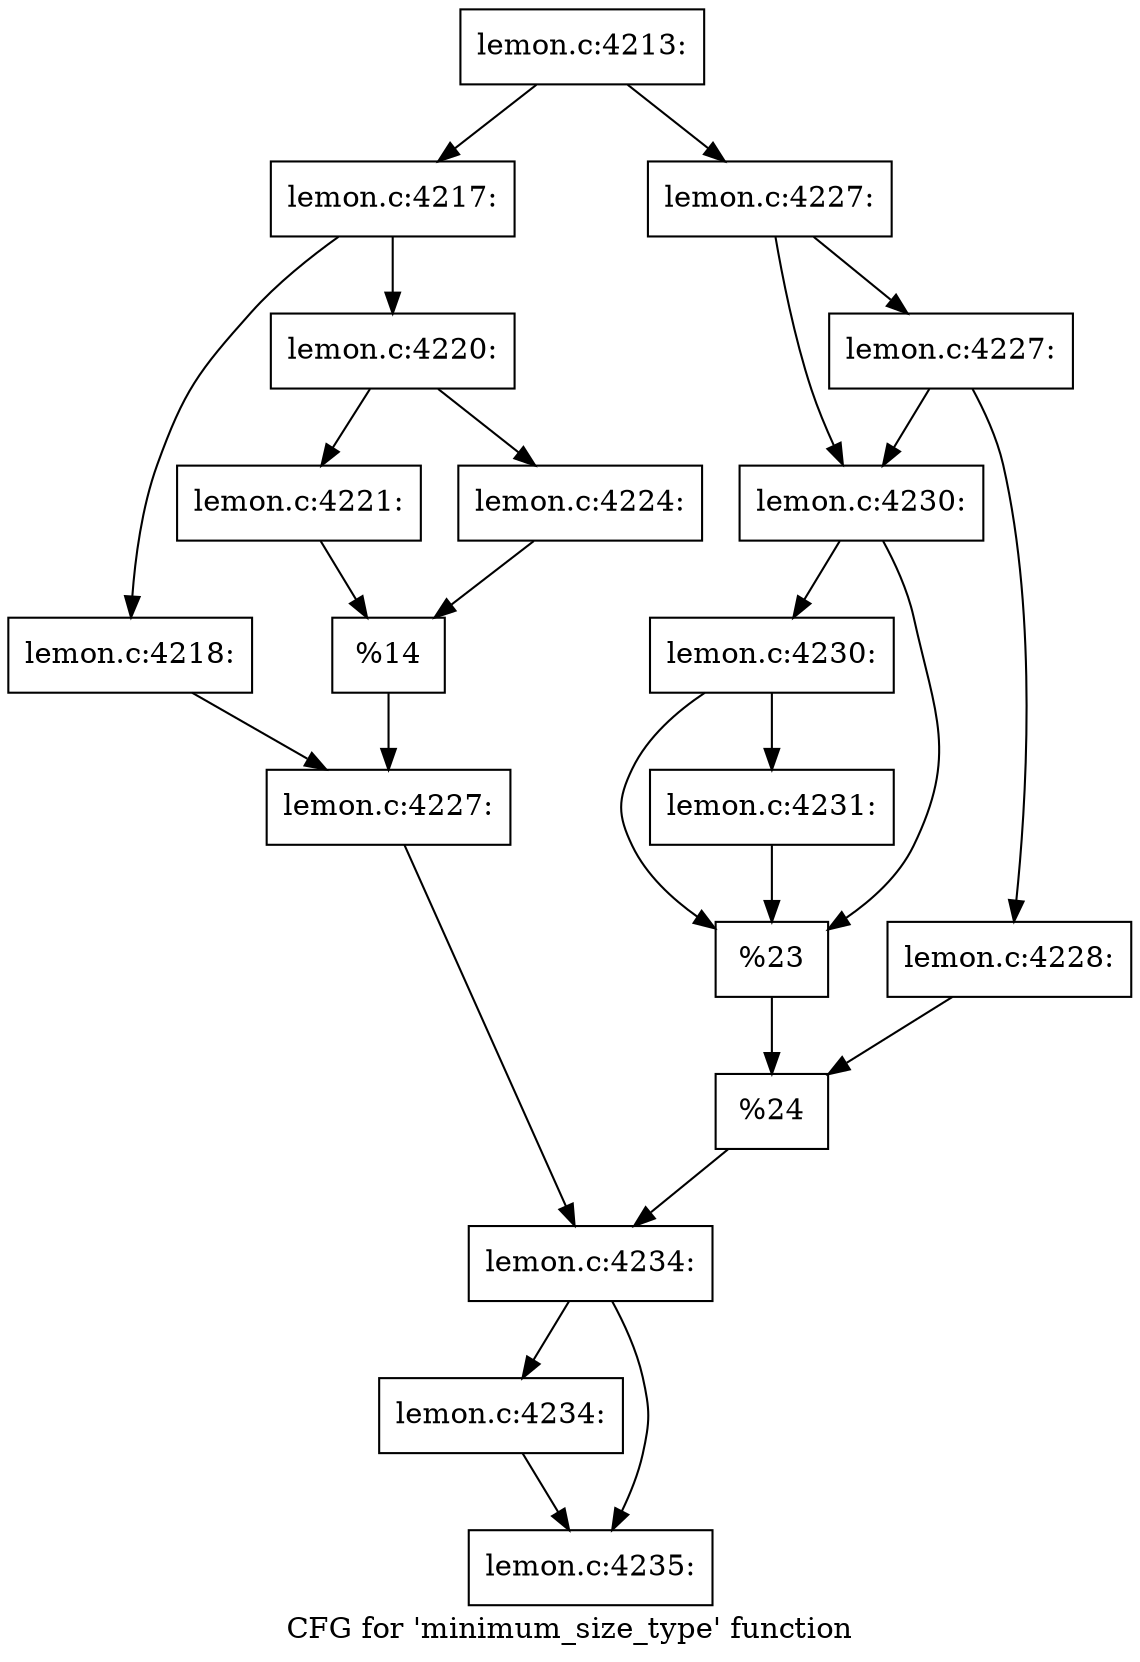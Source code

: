 digraph "CFG for 'minimum_size_type' function" {
	label="CFG for 'minimum_size_type' function";

	Node0x56256583eaf0 [shape=record,label="{lemon.c:4213:}"];
	Node0x56256583eaf0 -> Node0x562565845910;
	Node0x56256583eaf0 -> Node0x5625658459b0;
	Node0x562565845910 [shape=record,label="{lemon.c:4217:}"];
	Node0x562565845910 -> Node0x562565845dc0;
	Node0x562565845910 -> Node0x562565845e60;
	Node0x562565845dc0 [shape=record,label="{lemon.c:4218:}"];
	Node0x562565845dc0 -> Node0x562565845e10;
	Node0x562565845e60 [shape=record,label="{lemon.c:4220:}"];
	Node0x562565845e60 -> Node0x56256557fd80;
	Node0x562565845e60 -> Node0x56256557fe20;
	Node0x56256557fd80 [shape=record,label="{lemon.c:4221:}"];
	Node0x56256557fd80 -> Node0x56256557fdd0;
	Node0x56256557fe20 [shape=record,label="{lemon.c:4224:}"];
	Node0x56256557fe20 -> Node0x56256557fdd0;
	Node0x56256557fdd0 [shape=record,label="{%14}"];
	Node0x56256557fdd0 -> Node0x562565845e10;
	Node0x562565845e10 [shape=record,label="{lemon.c:4227:}"];
	Node0x562565845e10 -> Node0x562565845960;
	Node0x5625658459b0 [shape=record,label="{lemon.c:4227:}"];
	Node0x5625658459b0 -> Node0x562565580e50;
	Node0x5625658459b0 -> Node0x562565580e00;
	Node0x562565580e50 [shape=record,label="{lemon.c:4227:}"];
	Node0x562565580e50 -> Node0x562565580d60;
	Node0x562565580e50 -> Node0x562565580e00;
	Node0x562565580d60 [shape=record,label="{lemon.c:4228:}"];
	Node0x562565580d60 -> Node0x562565580db0;
	Node0x562565580e00 [shape=record,label="{lemon.c:4230:}"];
	Node0x562565580e00 -> Node0x56256557e230;
	Node0x562565580e00 -> Node0x56256557e1e0;
	Node0x56256557e230 [shape=record,label="{lemon.c:4230:}"];
	Node0x56256557e230 -> Node0x56256557e190;
	Node0x56256557e230 -> Node0x56256557e1e0;
	Node0x56256557e190 [shape=record,label="{lemon.c:4231:}"];
	Node0x56256557e190 -> Node0x56256557e1e0;
	Node0x56256557e1e0 [shape=record,label="{%23}"];
	Node0x56256557e1e0 -> Node0x562565580db0;
	Node0x562565580db0 [shape=record,label="{%24}"];
	Node0x562565580db0 -> Node0x562565845960;
	Node0x562565845960 [shape=record,label="{lemon.c:4234:}"];
	Node0x562565845960 -> Node0x56256557eec0;
	Node0x562565845960 -> Node0x56256557ef10;
	Node0x56256557eec0 [shape=record,label="{lemon.c:4234:}"];
	Node0x56256557eec0 -> Node0x56256557ef10;
	Node0x56256557ef10 [shape=record,label="{lemon.c:4235:}"];
}
